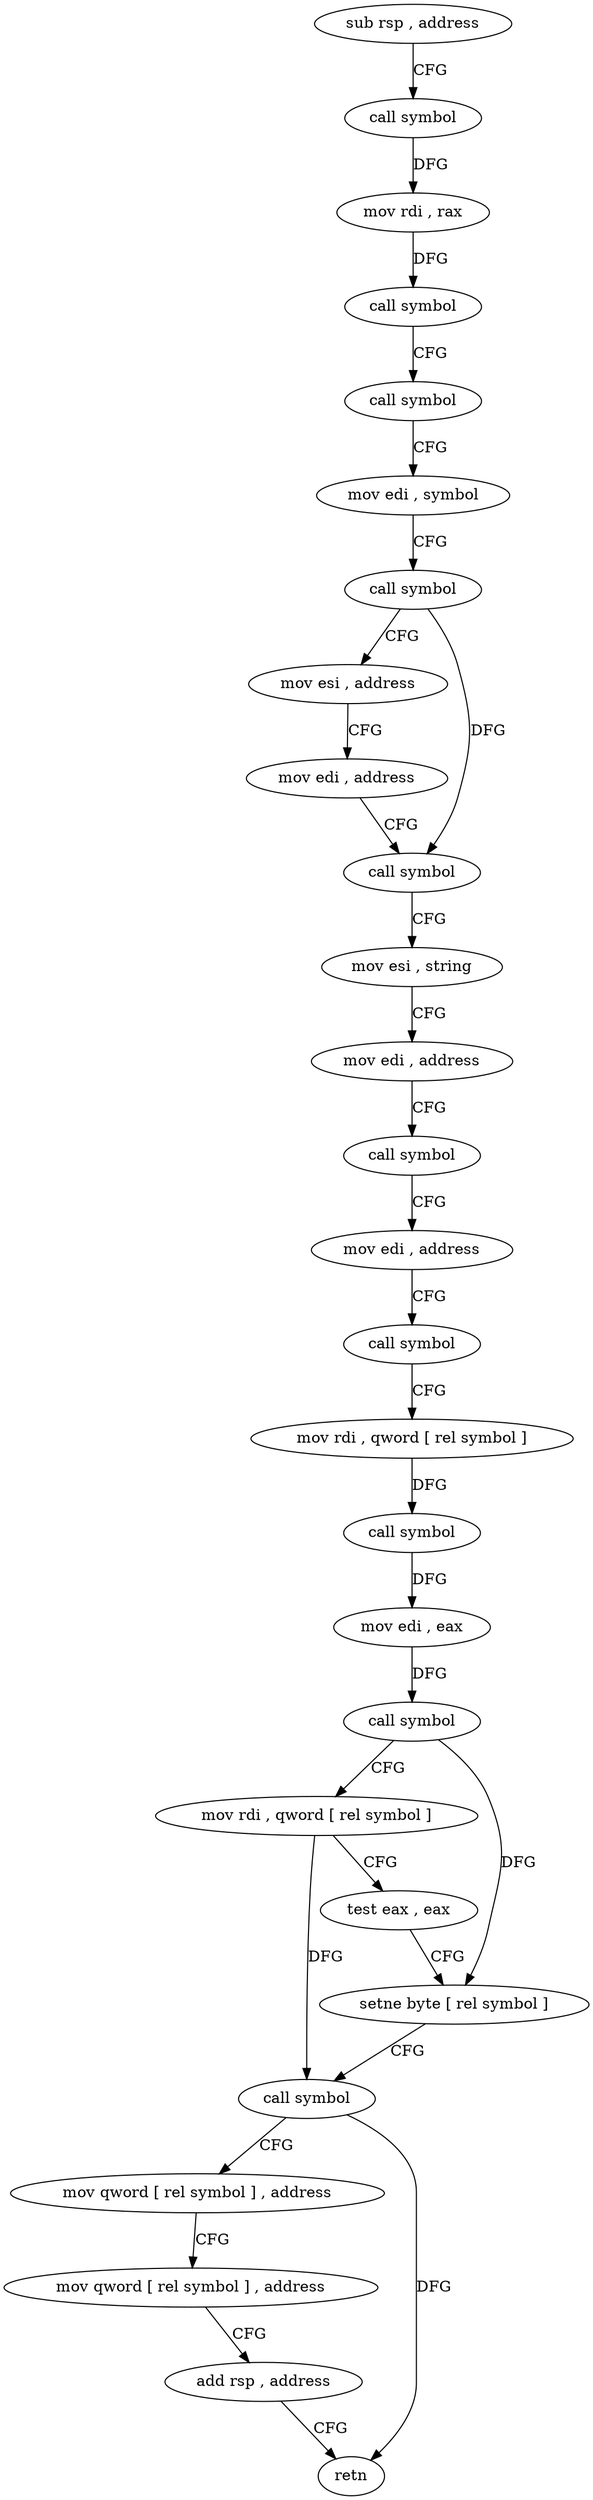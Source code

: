 digraph "func" {
"4213136" [label = "sub rsp , address" ]
"4213140" [label = "call symbol" ]
"4213145" [label = "mov rdi , rax" ]
"4213148" [label = "call symbol" ]
"4213153" [label = "call symbol" ]
"4213158" [label = "mov edi , symbol" ]
"4213163" [label = "call symbol" ]
"4213168" [label = "mov esi , address" ]
"4213173" [label = "mov edi , address" ]
"4213178" [label = "call symbol" ]
"4213183" [label = "mov esi , string" ]
"4213188" [label = "mov edi , address" ]
"4213193" [label = "call symbol" ]
"4213198" [label = "mov edi , address" ]
"4213203" [label = "call symbol" ]
"4213208" [label = "mov rdi , qword [ rel symbol ]" ]
"4213215" [label = "call symbol" ]
"4213220" [label = "mov edi , eax" ]
"4213222" [label = "call symbol" ]
"4213227" [label = "mov rdi , qword [ rel symbol ]" ]
"4213234" [label = "test eax , eax" ]
"4213236" [label = "setne byte [ rel symbol ]" ]
"4213243" [label = "call symbol" ]
"4213248" [label = "mov qword [ rel symbol ] , address" ]
"4213259" [label = "mov qword [ rel symbol ] , address" ]
"4213270" [label = "add rsp , address" ]
"4213274" [label = "retn" ]
"4213136" -> "4213140" [ label = "CFG" ]
"4213140" -> "4213145" [ label = "DFG" ]
"4213145" -> "4213148" [ label = "DFG" ]
"4213148" -> "4213153" [ label = "CFG" ]
"4213153" -> "4213158" [ label = "CFG" ]
"4213158" -> "4213163" [ label = "CFG" ]
"4213163" -> "4213168" [ label = "CFG" ]
"4213163" -> "4213178" [ label = "DFG" ]
"4213168" -> "4213173" [ label = "CFG" ]
"4213173" -> "4213178" [ label = "CFG" ]
"4213178" -> "4213183" [ label = "CFG" ]
"4213183" -> "4213188" [ label = "CFG" ]
"4213188" -> "4213193" [ label = "CFG" ]
"4213193" -> "4213198" [ label = "CFG" ]
"4213198" -> "4213203" [ label = "CFG" ]
"4213203" -> "4213208" [ label = "CFG" ]
"4213208" -> "4213215" [ label = "DFG" ]
"4213215" -> "4213220" [ label = "DFG" ]
"4213220" -> "4213222" [ label = "DFG" ]
"4213222" -> "4213227" [ label = "CFG" ]
"4213222" -> "4213236" [ label = "DFG" ]
"4213227" -> "4213234" [ label = "CFG" ]
"4213227" -> "4213243" [ label = "DFG" ]
"4213234" -> "4213236" [ label = "CFG" ]
"4213236" -> "4213243" [ label = "CFG" ]
"4213243" -> "4213248" [ label = "CFG" ]
"4213243" -> "4213274" [ label = "DFG" ]
"4213248" -> "4213259" [ label = "CFG" ]
"4213259" -> "4213270" [ label = "CFG" ]
"4213270" -> "4213274" [ label = "CFG" ]
}
